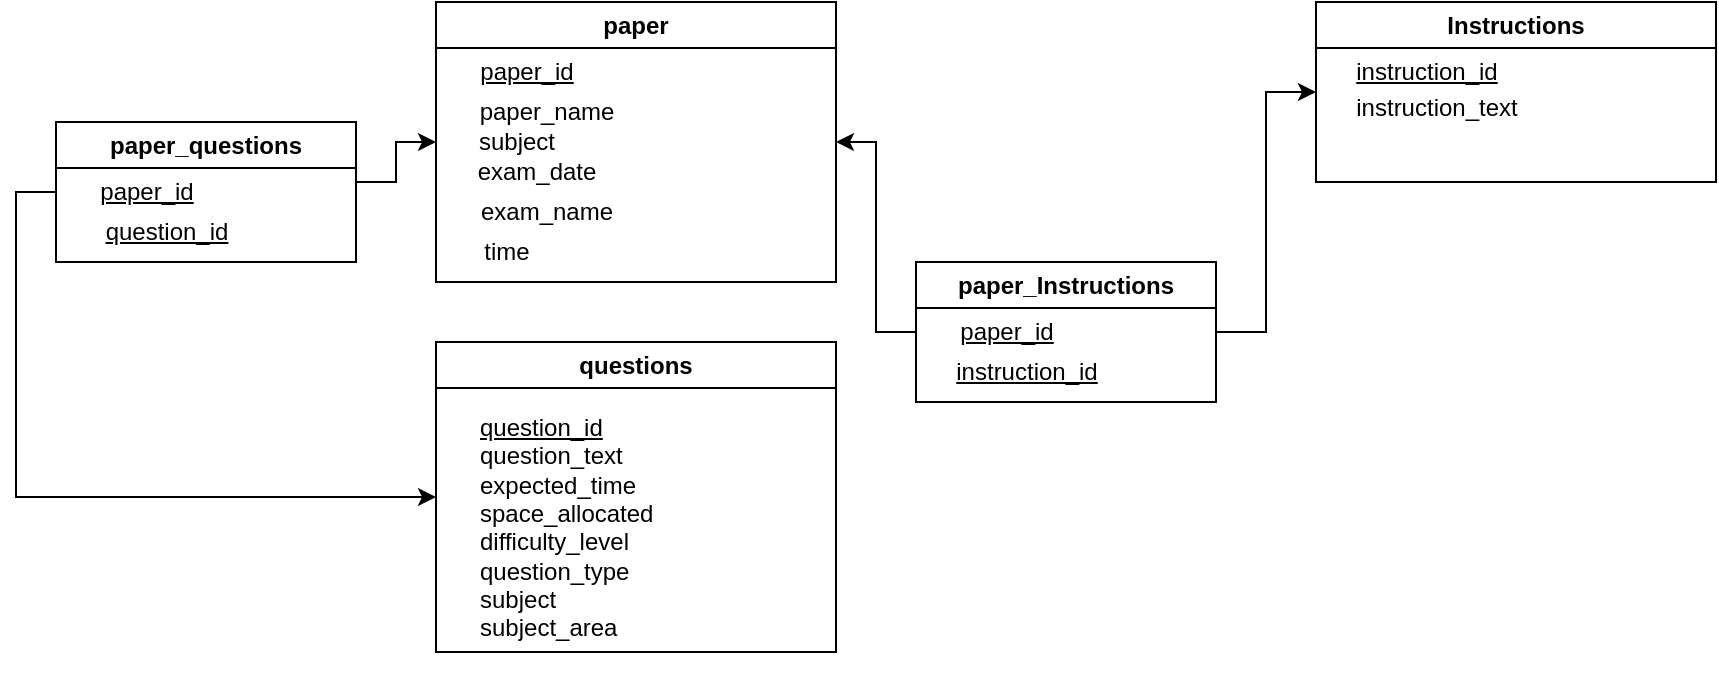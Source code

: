 <mxfile version="23.0.2" type="device">
  <diagram name="Page-1" id="9f46799a-70d6-7492-0946-bef42562c5a5">
    <mxGraphModel dx="2150" dy="569" grid="1" gridSize="10" guides="1" tooltips="1" connect="1" arrows="1" fold="1" page="1" pageScale="1" pageWidth="1100" pageHeight="850" background="none" math="0" shadow="0">
      <root>
        <mxCell id="0" />
        <mxCell id="1" parent="0" />
        <mxCell id="fsDWQdxyhvrhz4lD38AN-2" value="paper" style="swimlane;whiteSpace=wrap;html=1;" parent="1" vertex="1">
          <mxGeometry x="180" y="70" width="200" height="140" as="geometry">
            <mxRectangle x="180" y="70" width="70" height="30" as="alternateBounds" />
          </mxGeometry>
        </mxCell>
        <mxCell id="fsDWQdxyhvrhz4lD38AN-3" value="&lt;u&gt;paper_id&lt;/u&gt;" style="text;html=1;align=center;verticalAlign=middle;resizable=0;points=[];autosize=1;strokeColor=none;fillColor=none;" parent="fsDWQdxyhvrhz4lD38AN-2" vertex="1">
          <mxGeometry x="10" y="20" width="70" height="30" as="geometry" />
        </mxCell>
        <mxCell id="fsDWQdxyhvrhz4lD38AN-4" value="paper_name" style="text;html=1;align=center;verticalAlign=middle;resizable=0;points=[];autosize=1;strokeColor=none;fillColor=none;" parent="fsDWQdxyhvrhz4lD38AN-2" vertex="1">
          <mxGeometry x="10" y="40" width="90" height="30" as="geometry" />
        </mxCell>
        <mxCell id="fsDWQdxyhvrhz4lD38AN-5" value="subject" style="text;html=1;align=center;verticalAlign=middle;resizable=0;points=[];autosize=1;strokeColor=none;fillColor=none;" parent="fsDWQdxyhvrhz4lD38AN-2" vertex="1">
          <mxGeometry x="10" y="55" width="60" height="30" as="geometry" />
        </mxCell>
        <mxCell id="fsDWQdxyhvrhz4lD38AN-6" value="exam_date" style="text;html=1;align=center;verticalAlign=middle;resizable=0;points=[];autosize=1;strokeColor=none;fillColor=none;" parent="fsDWQdxyhvrhz4lD38AN-2" vertex="1">
          <mxGeometry x="10" y="70" width="80" height="30" as="geometry" />
        </mxCell>
        <mxCell id="fsDWQdxyhvrhz4lD38AN-7" value="exam_name" style="text;html=1;align=center;verticalAlign=middle;resizable=0;points=[];autosize=1;strokeColor=none;fillColor=none;" parent="fsDWQdxyhvrhz4lD38AN-2" vertex="1">
          <mxGeometry x="10" y="90" width="90" height="30" as="geometry" />
        </mxCell>
        <mxCell id="fsDWQdxyhvrhz4lD38AN-8" value="time" style="text;html=1;align=center;verticalAlign=middle;resizable=0;points=[];autosize=1;strokeColor=none;fillColor=none;" parent="fsDWQdxyhvrhz4lD38AN-2" vertex="1">
          <mxGeometry x="10" y="110" width="50" height="30" as="geometry" />
        </mxCell>
        <mxCell id="fsDWQdxyhvrhz4lD38AN-9" value="Instructions" style="swimlane;whiteSpace=wrap;html=1;" parent="1" vertex="1">
          <mxGeometry x="620" y="70" width="200" height="90" as="geometry" />
        </mxCell>
        <mxCell id="fsDWQdxyhvrhz4lD38AN-16" value="&lt;u&gt;instruction_id&lt;/u&gt;" style="text;html=1;align=center;verticalAlign=middle;resizable=0;points=[];autosize=1;strokeColor=none;fillColor=none;" parent="fsDWQdxyhvrhz4lD38AN-9" vertex="1">
          <mxGeometry x="10" y="20" width="90" height="30" as="geometry" />
        </mxCell>
        <mxCell id="fsDWQdxyhvrhz4lD38AN-17" value="instruction_text" style="text;html=1;align=center;verticalAlign=middle;resizable=0;points=[];autosize=1;strokeColor=none;fillColor=none;" parent="fsDWQdxyhvrhz4lD38AN-9" vertex="1">
          <mxGeometry x="10" y="38" width="100" height="30" as="geometry" />
        </mxCell>
        <mxCell id="fsDWQdxyhvrhz4lD38AN-20" value="questions" style="swimlane;whiteSpace=wrap;html=1;" parent="1" vertex="1">
          <mxGeometry x="180" y="240" width="200" height="155" as="geometry">
            <mxRectangle x="180" y="240" width="100" height="30" as="alternateBounds" />
          </mxGeometry>
        </mxCell>
        <mxCell id="fsDWQdxyhvrhz4lD38AN-28" value="&lt;div style=&quot;&quot;&gt;&lt;u&gt;question_id&lt;/u&gt;&amp;nbsp;&lt;/div&gt;&lt;div&gt;question_text&lt;/div&gt;&lt;div&gt;expected_time&lt;/div&gt;&lt;div&gt;space_allocated&amp;nbsp;&lt;/div&gt;&lt;div&gt;difficulty_level&lt;/div&gt;&lt;div&gt;question_type&lt;/div&gt;&lt;div&gt;subject&lt;/div&gt;&lt;div&gt;subject_area&amp;nbsp;&lt;/div&gt;&lt;div&gt;&lt;br&gt;&lt;/div&gt;" style="text;html=1;align=left;verticalAlign=middle;resizable=0;points=[];autosize=1;strokeColor=none;fillColor=none;" parent="fsDWQdxyhvrhz4lD38AN-20" vertex="1">
          <mxGeometry x="20" y="30" width="110" height="140" as="geometry" />
        </mxCell>
        <mxCell id="r3htAQ9X3LOmCtYxDNMq-9" style="edgeStyle=orthogonalEdgeStyle;rounded=0;orthogonalLoop=1;jettySize=auto;html=1;exitX=0;exitY=0.5;exitDx=0;exitDy=0;entryX=1;entryY=0.5;entryDx=0;entryDy=0;" edge="1" parent="1" source="r3htAQ9X3LOmCtYxDNMq-1" target="fsDWQdxyhvrhz4lD38AN-2">
          <mxGeometry relative="1" as="geometry">
            <Array as="points">
              <mxPoint x="400" y="235" />
              <mxPoint x="400" y="140" />
            </Array>
          </mxGeometry>
        </mxCell>
        <mxCell id="r3htAQ9X3LOmCtYxDNMq-10" style="edgeStyle=orthogonalEdgeStyle;rounded=0;orthogonalLoop=1;jettySize=auto;html=1;entryX=0;entryY=0.5;entryDx=0;entryDy=0;" edge="1" parent="1" source="r3htAQ9X3LOmCtYxDNMq-1" target="fsDWQdxyhvrhz4lD38AN-9">
          <mxGeometry relative="1" as="geometry" />
        </mxCell>
        <mxCell id="r3htAQ9X3LOmCtYxDNMq-1" value="paper_Instructions" style="swimlane;whiteSpace=wrap;html=1;" vertex="1" parent="1">
          <mxGeometry x="420" y="200" width="150" height="70" as="geometry">
            <mxRectangle x="180" y="70" width="70" height="30" as="alternateBounds" />
          </mxGeometry>
        </mxCell>
        <mxCell id="r3htAQ9X3LOmCtYxDNMq-2" value="&lt;u&gt;paper_id&lt;/u&gt;" style="text;html=1;align=center;verticalAlign=middle;resizable=0;points=[];autosize=1;strokeColor=none;fillColor=none;" vertex="1" parent="r3htAQ9X3LOmCtYxDNMq-1">
          <mxGeometry x="10" y="20" width="70" height="30" as="geometry" />
        </mxCell>
        <mxCell id="r3htAQ9X3LOmCtYxDNMq-8" value="&lt;u&gt;instruction_id&lt;/u&gt;" style="text;html=1;align=center;verticalAlign=middle;resizable=0;points=[];autosize=1;strokeColor=none;fillColor=none;" vertex="1" parent="r3htAQ9X3LOmCtYxDNMq-1">
          <mxGeometry x="10" y="40" width="90" height="30" as="geometry" />
        </mxCell>
        <mxCell id="r3htAQ9X3LOmCtYxDNMq-14" style="edgeStyle=orthogonalEdgeStyle;rounded=0;orthogonalLoop=1;jettySize=auto;html=1;entryX=0;entryY=0.5;entryDx=0;entryDy=0;" edge="1" parent="1" source="r3htAQ9X3LOmCtYxDNMq-11" target="fsDWQdxyhvrhz4lD38AN-2">
          <mxGeometry relative="1" as="geometry">
            <Array as="points">
              <mxPoint x="160" y="160" />
              <mxPoint x="160" y="140" />
            </Array>
          </mxGeometry>
        </mxCell>
        <mxCell id="r3htAQ9X3LOmCtYxDNMq-15" style="edgeStyle=orthogonalEdgeStyle;rounded=0;orthogonalLoop=1;jettySize=auto;html=1;exitX=0;exitY=0.5;exitDx=0;exitDy=0;entryX=0;entryY=0.5;entryDx=0;entryDy=0;" edge="1" parent="1" source="r3htAQ9X3LOmCtYxDNMq-11" target="fsDWQdxyhvrhz4lD38AN-20">
          <mxGeometry relative="1" as="geometry" />
        </mxCell>
        <mxCell id="r3htAQ9X3LOmCtYxDNMq-11" value="paper_questions" style="swimlane;whiteSpace=wrap;html=1;" vertex="1" parent="1">
          <mxGeometry x="-10" y="130" width="150" height="70" as="geometry">
            <mxRectangle x="180" y="70" width="70" height="30" as="alternateBounds" />
          </mxGeometry>
        </mxCell>
        <mxCell id="r3htAQ9X3LOmCtYxDNMq-12" value="&lt;u&gt;paper_id&lt;/u&gt;" style="text;html=1;align=center;verticalAlign=middle;resizable=0;points=[];autosize=1;strokeColor=none;fillColor=none;" vertex="1" parent="r3htAQ9X3LOmCtYxDNMq-11">
          <mxGeometry x="10" y="20" width="70" height="30" as="geometry" />
        </mxCell>
        <mxCell id="r3htAQ9X3LOmCtYxDNMq-13" value="&lt;u style=&quot;border-color: var(--border-color); text-align: left;&quot;&gt;question_id&lt;/u&gt;" style="text;html=1;align=center;verticalAlign=middle;resizable=0;points=[];autosize=1;strokeColor=none;fillColor=none;" vertex="1" parent="r3htAQ9X3LOmCtYxDNMq-11">
          <mxGeometry x="15" y="40" width="80" height="30" as="geometry" />
        </mxCell>
      </root>
    </mxGraphModel>
  </diagram>
</mxfile>
